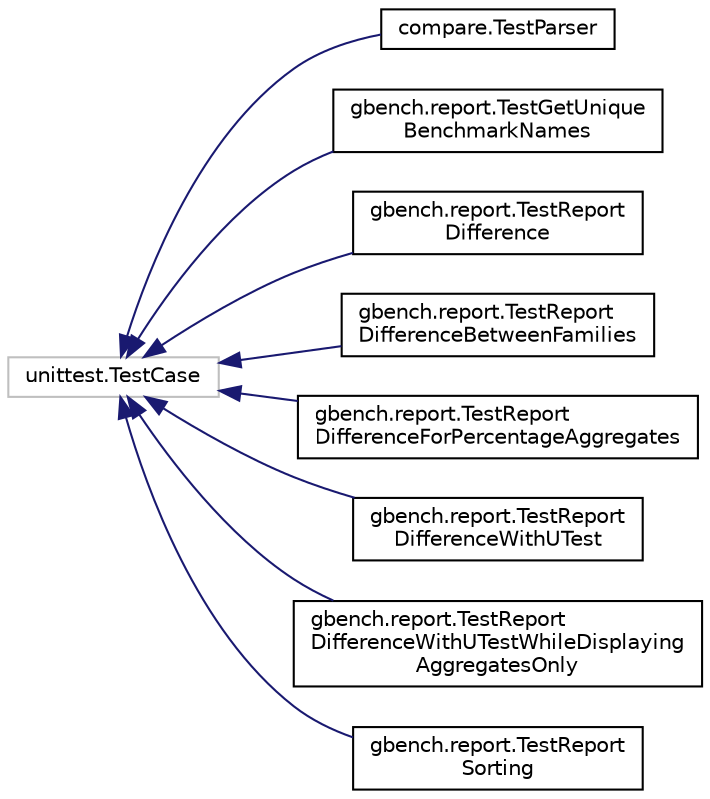 digraph "Graphical Class Hierarchy"
{
 // LATEX_PDF_SIZE
  edge [fontname="Helvetica",fontsize="10",labelfontname="Helvetica",labelfontsize="10"];
  node [fontname="Helvetica",fontsize="10",shape=record];
  rankdir="LR";
  Node506 [label="unittest.TestCase",height=0.2,width=0.4,color="grey75", fillcolor="white", style="filled",tooltip=" "];
  Node506 -> Node0 [dir="back",color="midnightblue",fontsize="10",style="solid",fontname="Helvetica"];
  Node0 [label="compare.TestParser",height=0.2,width=0.4,color="black", fillcolor="white", style="filled",URL="$classcompare_1_1TestParser.html",tooltip=" "];
  Node506 -> Node508 [dir="back",color="midnightblue",fontsize="10",style="solid",fontname="Helvetica"];
  Node508 [label="gbench.report.TestGetUnique\lBenchmarkNames",height=0.2,width=0.4,color="black", fillcolor="white", style="filled",URL="$classgbench_1_1report_1_1TestGetUniqueBenchmarkNames.html",tooltip="Unit tests."];
  Node506 -> Node509 [dir="back",color="midnightblue",fontsize="10",style="solid",fontname="Helvetica"];
  Node509 [label="gbench.report.TestReport\lDifference",height=0.2,width=0.4,color="black", fillcolor="white", style="filled",URL="$classgbench_1_1report_1_1TestReportDifference.html",tooltip=" "];
  Node506 -> Node510 [dir="back",color="midnightblue",fontsize="10",style="solid",fontname="Helvetica"];
  Node510 [label="gbench.report.TestReport\lDifferenceBetweenFamilies",height=0.2,width=0.4,color="black", fillcolor="white", style="filled",URL="$classgbench_1_1report_1_1TestReportDifferenceBetweenFamilies.html",tooltip=" "];
  Node506 -> Node511 [dir="back",color="midnightblue",fontsize="10",style="solid",fontname="Helvetica"];
  Node511 [label="gbench.report.TestReport\lDifferenceForPercentageAggregates",height=0.2,width=0.4,color="black", fillcolor="white", style="filled",URL="$classgbench_1_1report_1_1TestReportDifferenceForPercentageAggregates.html",tooltip=" "];
  Node506 -> Node512 [dir="back",color="midnightblue",fontsize="10",style="solid",fontname="Helvetica"];
  Node512 [label="gbench.report.TestReport\lDifferenceWithUTest",height=0.2,width=0.4,color="black", fillcolor="white", style="filled",URL="$classgbench_1_1report_1_1TestReportDifferenceWithUTest.html",tooltip=" "];
  Node506 -> Node513 [dir="back",color="midnightblue",fontsize="10",style="solid",fontname="Helvetica"];
  Node513 [label="gbench.report.TestReport\lDifferenceWithUTestWhileDisplaying\lAggregatesOnly",height=0.2,width=0.4,color="black", fillcolor="white", style="filled",URL="$classgbench_1_1report_1_1TestReportDifferenceWithUTestWhileDisplayingAggregatesOnly.html",tooltip=" "];
  Node506 -> Node514 [dir="back",color="midnightblue",fontsize="10",style="solid",fontname="Helvetica"];
  Node514 [label="gbench.report.TestReport\lSorting",height=0.2,width=0.4,color="black", fillcolor="white", style="filled",URL="$classgbench_1_1report_1_1TestReportSorting.html",tooltip=" "];
}
